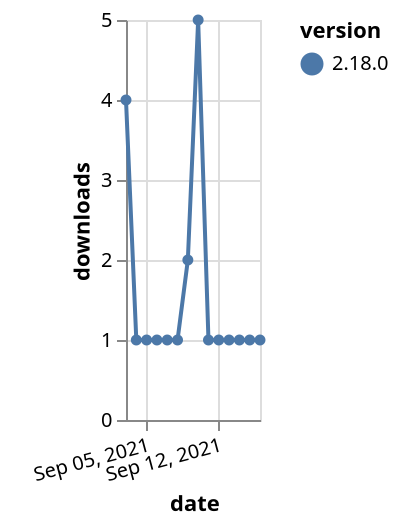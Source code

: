 {"$schema": "https://vega.github.io/schema/vega-lite/v5.json", "description": "A simple bar chart with embedded data.", "data": {"values": [{"date": "2021-09-03", "total": 506, "delta": 4, "version": "2.18.0"}, {"date": "2021-09-04", "total": 507, "delta": 1, "version": "2.18.0"}, {"date": "2021-09-05", "total": 508, "delta": 1, "version": "2.18.0"}, {"date": "2021-09-06", "total": 509, "delta": 1, "version": "2.18.0"}, {"date": "2021-09-07", "total": 510, "delta": 1, "version": "2.18.0"}, {"date": "2021-09-08", "total": 511, "delta": 1, "version": "2.18.0"}, {"date": "2021-09-09", "total": 513, "delta": 2, "version": "2.18.0"}, {"date": "2021-09-10", "total": 518, "delta": 5, "version": "2.18.0"}, {"date": "2021-09-11", "total": 519, "delta": 1, "version": "2.18.0"}, {"date": "2021-09-12", "total": 520, "delta": 1, "version": "2.18.0"}, {"date": "2021-09-13", "total": 521, "delta": 1, "version": "2.18.0"}, {"date": "2021-09-14", "total": 522, "delta": 1, "version": "2.18.0"}, {"date": "2021-09-15", "total": 523, "delta": 1, "version": "2.18.0"}, {"date": "2021-09-16", "total": 524, "delta": 1, "version": "2.18.0"}]}, "width": "container", "mark": {"type": "line", "point": {"filled": true}}, "encoding": {"x": {"field": "date", "type": "temporal", "timeUnit": "yearmonthdate", "title": "date", "axis": {"labelAngle": -15}}, "y": {"field": "delta", "type": "quantitative", "title": "downloads"}, "color": {"field": "version", "type": "nominal"}, "tooltip": {"field": "delta"}}}